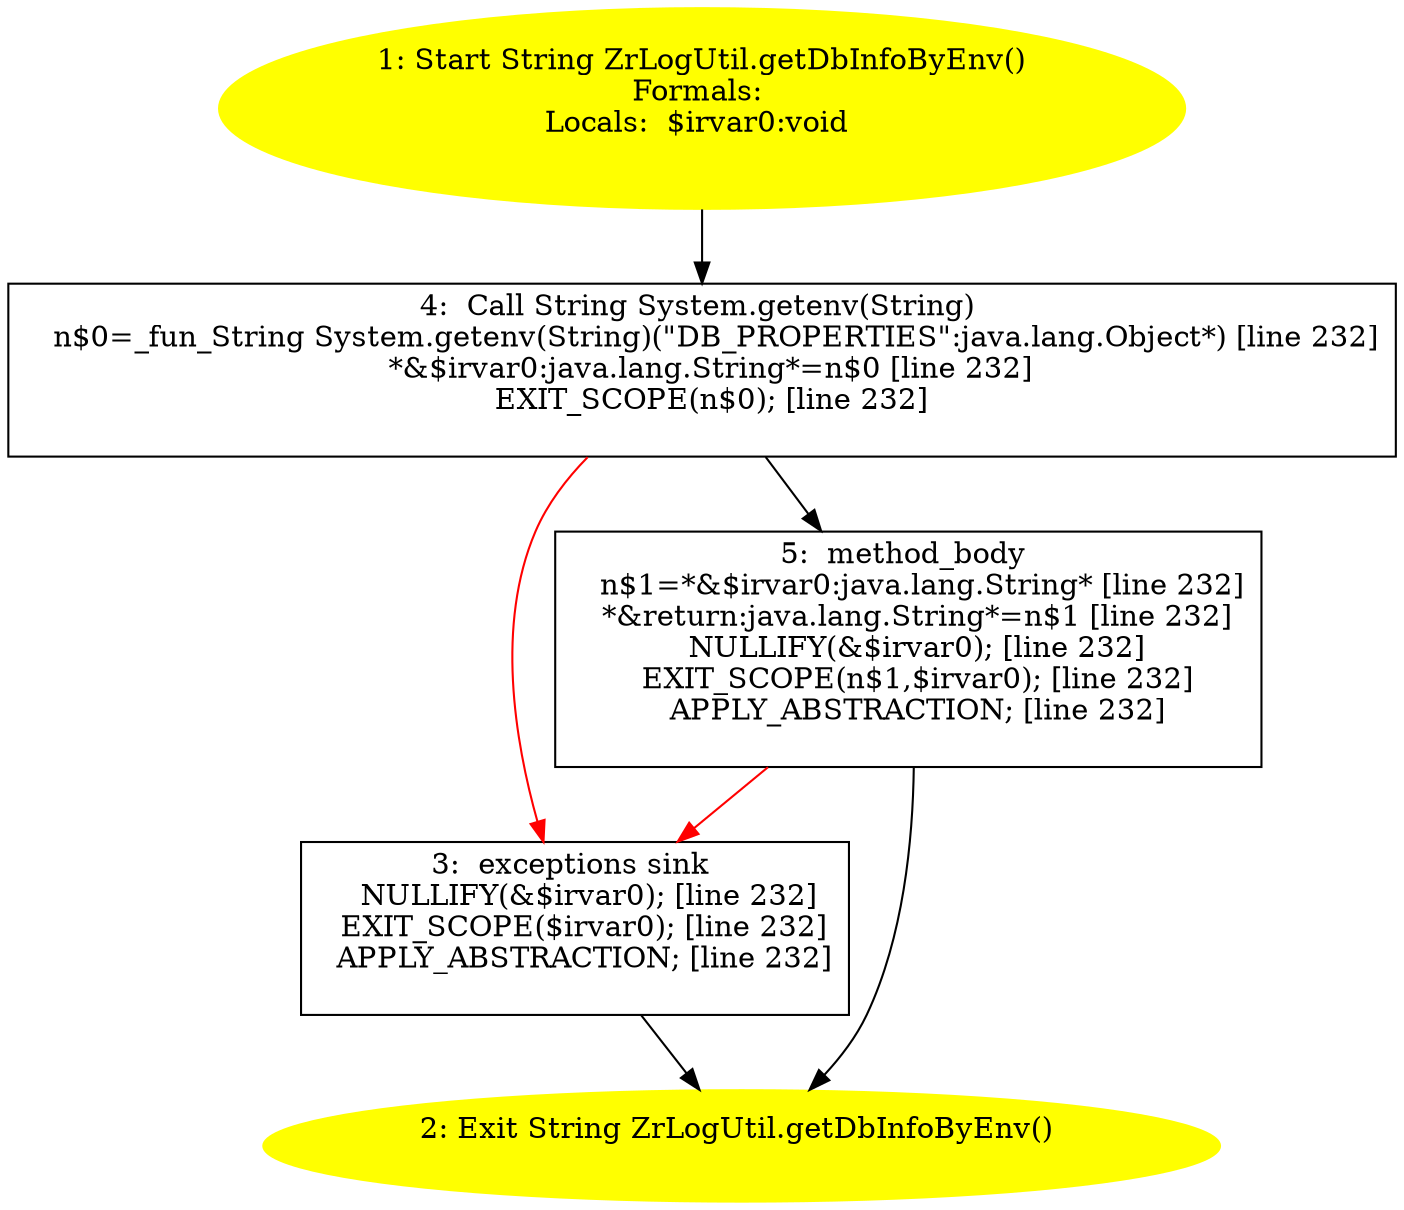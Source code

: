 /* @generated */
digraph cfg {
"com.zrlog.util.ZrLogUtil.getDbInfoByEnv():java.lang.String.103c15ccedf4fed276a77110688ea912_1" [label="1: Start String ZrLogUtil.getDbInfoByEnv()\nFormals: \nLocals:  $irvar0:void \n  " color=yellow style=filled]
	

	 "com.zrlog.util.ZrLogUtil.getDbInfoByEnv():java.lang.String.103c15ccedf4fed276a77110688ea912_1" -> "com.zrlog.util.ZrLogUtil.getDbInfoByEnv():java.lang.String.103c15ccedf4fed276a77110688ea912_4" ;
"com.zrlog.util.ZrLogUtil.getDbInfoByEnv():java.lang.String.103c15ccedf4fed276a77110688ea912_2" [label="2: Exit String ZrLogUtil.getDbInfoByEnv() \n  " color=yellow style=filled]
	

"com.zrlog.util.ZrLogUtil.getDbInfoByEnv():java.lang.String.103c15ccedf4fed276a77110688ea912_3" [label="3:  exceptions sink \n   NULLIFY(&$irvar0); [line 232]\n  EXIT_SCOPE($irvar0); [line 232]\n  APPLY_ABSTRACTION; [line 232]\n " shape="box"]
	

	 "com.zrlog.util.ZrLogUtil.getDbInfoByEnv():java.lang.String.103c15ccedf4fed276a77110688ea912_3" -> "com.zrlog.util.ZrLogUtil.getDbInfoByEnv():java.lang.String.103c15ccedf4fed276a77110688ea912_2" ;
"com.zrlog.util.ZrLogUtil.getDbInfoByEnv():java.lang.String.103c15ccedf4fed276a77110688ea912_4" [label="4:  Call String System.getenv(String) \n   n$0=_fun_String System.getenv(String)(\"DB_PROPERTIES\":java.lang.Object*) [line 232]\n  *&$irvar0:java.lang.String*=n$0 [line 232]\n  EXIT_SCOPE(n$0); [line 232]\n " shape="box"]
	

	 "com.zrlog.util.ZrLogUtil.getDbInfoByEnv():java.lang.String.103c15ccedf4fed276a77110688ea912_4" -> "com.zrlog.util.ZrLogUtil.getDbInfoByEnv():java.lang.String.103c15ccedf4fed276a77110688ea912_5" ;
	 "com.zrlog.util.ZrLogUtil.getDbInfoByEnv():java.lang.String.103c15ccedf4fed276a77110688ea912_4" -> "com.zrlog.util.ZrLogUtil.getDbInfoByEnv():java.lang.String.103c15ccedf4fed276a77110688ea912_3" [color="red" ];
"com.zrlog.util.ZrLogUtil.getDbInfoByEnv():java.lang.String.103c15ccedf4fed276a77110688ea912_5" [label="5:  method_body \n   n$1=*&$irvar0:java.lang.String* [line 232]\n  *&return:java.lang.String*=n$1 [line 232]\n  NULLIFY(&$irvar0); [line 232]\n  EXIT_SCOPE(n$1,$irvar0); [line 232]\n  APPLY_ABSTRACTION; [line 232]\n " shape="box"]
	

	 "com.zrlog.util.ZrLogUtil.getDbInfoByEnv():java.lang.String.103c15ccedf4fed276a77110688ea912_5" -> "com.zrlog.util.ZrLogUtil.getDbInfoByEnv():java.lang.String.103c15ccedf4fed276a77110688ea912_2" ;
	 "com.zrlog.util.ZrLogUtil.getDbInfoByEnv():java.lang.String.103c15ccedf4fed276a77110688ea912_5" -> "com.zrlog.util.ZrLogUtil.getDbInfoByEnv():java.lang.String.103c15ccedf4fed276a77110688ea912_3" [color="red" ];
}
